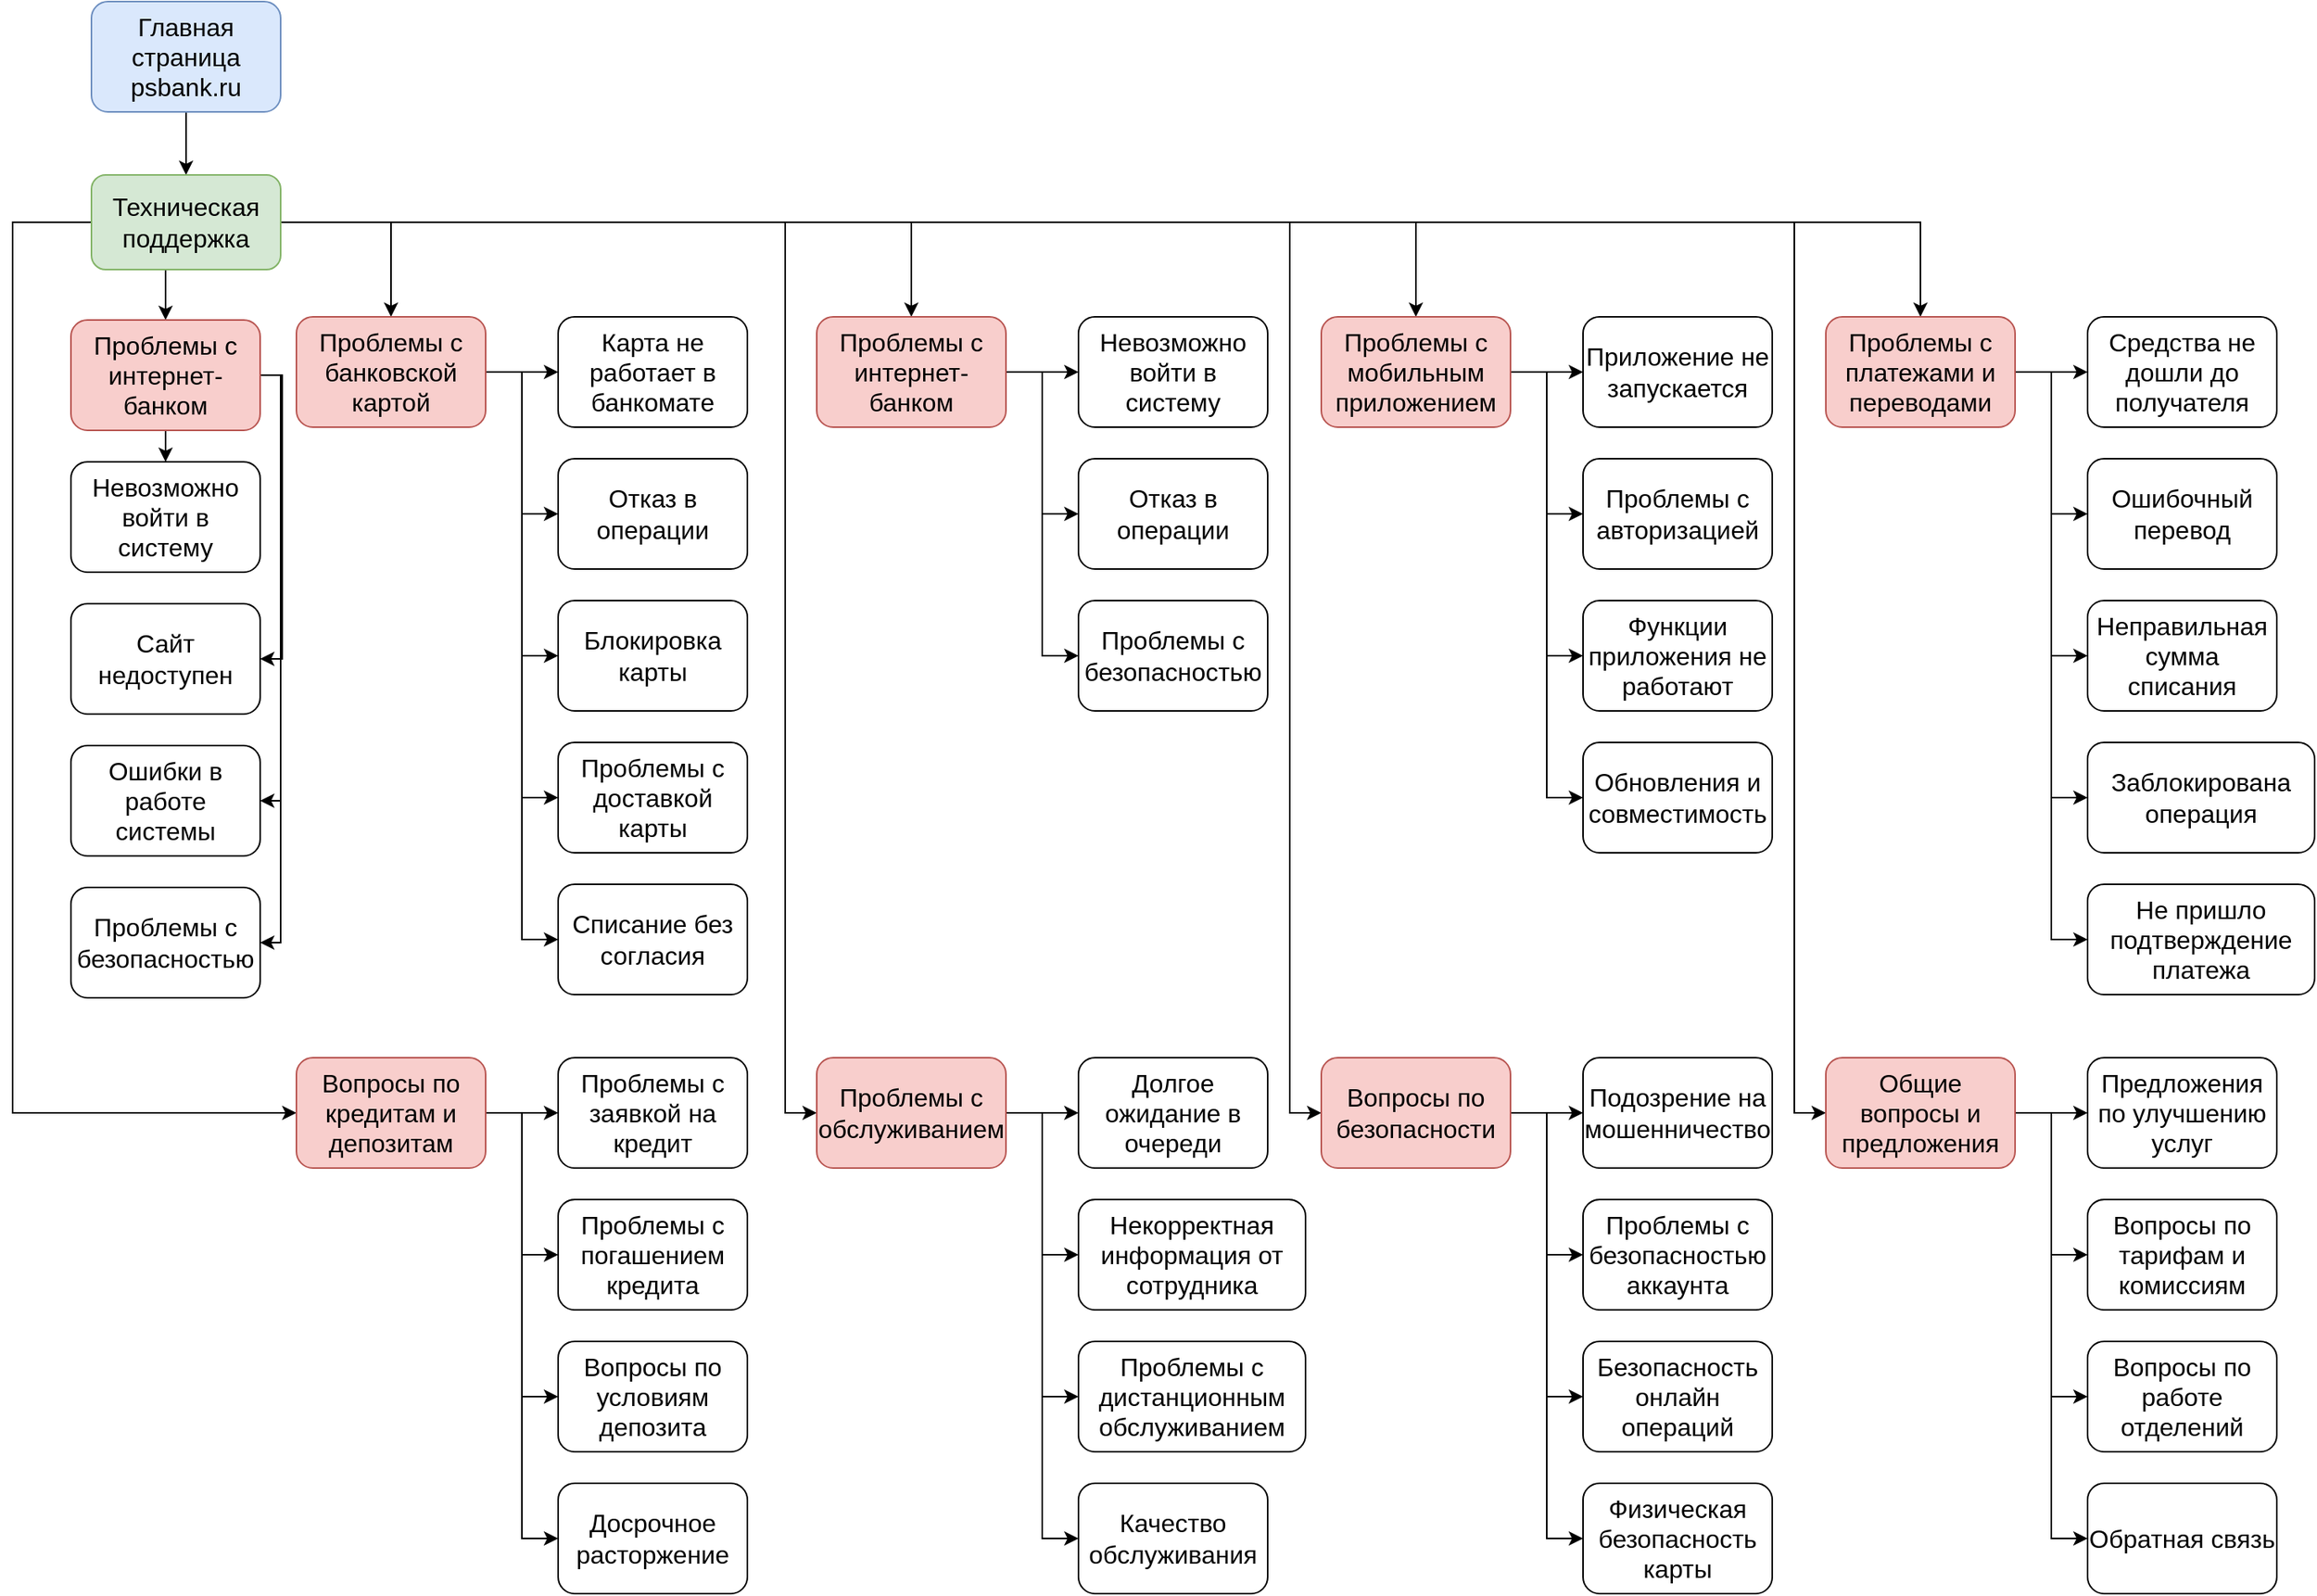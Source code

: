 <mxfile version="24.7.6">
  <diagram name="Page-1" id="uqD9AXdF8S74mFcHDAx9">
    <mxGraphModel dx="1800" dy="1024" grid="1" gridSize="10" guides="1" tooltips="1" connect="1" arrows="1" fold="1" page="1" pageScale="1" pageWidth="827" pageHeight="1169" math="0" shadow="0">
      <root>
        <mxCell id="0" />
        <mxCell id="1" parent="0" />
        <mxCell id="xU_fd4Bu9KeWqhUdjW5N-3" style="edgeStyle=orthogonalEdgeStyle;rounded=0;orthogonalLoop=1;jettySize=auto;html=1;" edge="1" parent="1" source="xU_fd4Bu9KeWqhUdjW5N-1" target="xU_fd4Bu9KeWqhUdjW5N-2">
          <mxGeometry relative="1" as="geometry" />
        </mxCell>
        <mxCell id="xU_fd4Bu9KeWqhUdjW5N-1" value="&lt;font style=&quot;font-size: 16px;&quot;&gt;Главная страница psbank.ru&lt;/font&gt;" style="rounded=1;whiteSpace=wrap;html=1;fillColor=#dae8fc;strokeColor=#6c8ebf;" vertex="1" parent="1">
          <mxGeometry x="350" y="20" width="120" height="70" as="geometry" />
        </mxCell>
        <mxCell id="xU_fd4Bu9KeWqhUdjW5N-5" style="edgeStyle=orthogonalEdgeStyle;rounded=0;orthogonalLoop=1;jettySize=auto;html=1;entryX=0.5;entryY=0;entryDx=0;entryDy=0;" edge="1" parent="1" source="xU_fd4Bu9KeWqhUdjW5N-2" target="xU_fd4Bu9KeWqhUdjW5N-4">
          <mxGeometry relative="1" as="geometry" />
        </mxCell>
        <mxCell id="xU_fd4Bu9KeWqhUdjW5N-27" style="edgeStyle=orthogonalEdgeStyle;rounded=0;orthogonalLoop=1;jettySize=auto;html=1;entryX=0.5;entryY=0;entryDx=0;entryDy=0;" edge="1" parent="1" source="xU_fd4Bu9KeWqhUdjW5N-2" target="xU_fd4Bu9KeWqhUdjW5N-16">
          <mxGeometry relative="1" as="geometry">
            <Array as="points">
              <mxPoint x="397" y="200" />
              <mxPoint x="397" y="200" />
            </Array>
          </mxGeometry>
        </mxCell>
        <mxCell id="xU_fd4Bu9KeWqhUdjW5N-43" style="edgeStyle=orthogonalEdgeStyle;rounded=0;orthogonalLoop=1;jettySize=auto;html=1;entryX=0.5;entryY=0;entryDx=0;entryDy=0;" edge="1" parent="1" source="xU_fd4Bu9KeWqhUdjW5N-2" target="xU_fd4Bu9KeWqhUdjW5N-42">
          <mxGeometry relative="1" as="geometry" />
        </mxCell>
        <mxCell id="xU_fd4Bu9KeWqhUdjW5N-55" style="edgeStyle=orthogonalEdgeStyle;rounded=0;orthogonalLoop=1;jettySize=auto;html=1;entryX=0.5;entryY=0;entryDx=0;entryDy=0;" edge="1" parent="1" source="xU_fd4Bu9KeWqhUdjW5N-2" target="xU_fd4Bu9KeWqhUdjW5N-54">
          <mxGeometry relative="1" as="geometry" />
        </mxCell>
        <mxCell id="xU_fd4Bu9KeWqhUdjW5N-67" style="edgeStyle=orthogonalEdgeStyle;rounded=0;orthogonalLoop=1;jettySize=auto;html=1;" edge="1" parent="1" source="xU_fd4Bu9KeWqhUdjW5N-2" target="xU_fd4Bu9KeWqhUdjW5N-66">
          <mxGeometry relative="1" as="geometry" />
        </mxCell>
        <mxCell id="xU_fd4Bu9KeWqhUdjW5N-112" style="edgeStyle=orthogonalEdgeStyle;rounded=0;orthogonalLoop=1;jettySize=auto;html=1;entryX=0;entryY=0.5;entryDx=0;entryDy=0;" edge="1" parent="1" source="xU_fd4Bu9KeWqhUdjW5N-2" target="xU_fd4Bu9KeWqhUdjW5N-89">
          <mxGeometry relative="1" as="geometry">
            <Array as="points">
              <mxPoint x="790" y="160" />
              <mxPoint x="790" y="725" />
            </Array>
          </mxGeometry>
        </mxCell>
        <mxCell id="xU_fd4Bu9KeWqhUdjW5N-113" style="edgeStyle=orthogonalEdgeStyle;rounded=0;orthogonalLoop=1;jettySize=auto;html=1;entryX=0;entryY=0.5;entryDx=0;entryDy=0;" edge="1" parent="1" source="xU_fd4Bu9KeWqhUdjW5N-2" target="xU_fd4Bu9KeWqhUdjW5N-100">
          <mxGeometry relative="1" as="geometry">
            <Array as="points">
              <mxPoint x="1110" y="160" />
              <mxPoint x="1110" y="725" />
            </Array>
          </mxGeometry>
        </mxCell>
        <mxCell id="xU_fd4Bu9KeWqhUdjW5N-114" style="edgeStyle=orthogonalEdgeStyle;rounded=0;orthogonalLoop=1;jettySize=auto;html=1;entryX=0;entryY=0.5;entryDx=0;entryDy=0;" edge="1" parent="1" source="xU_fd4Bu9KeWqhUdjW5N-2" target="xU_fd4Bu9KeWqhUdjW5N-111">
          <mxGeometry relative="1" as="geometry">
            <Array as="points">
              <mxPoint x="1430" y="160" />
              <mxPoint x="1430" y="725" />
            </Array>
          </mxGeometry>
        </mxCell>
        <mxCell id="xU_fd4Bu9KeWqhUdjW5N-115" style="edgeStyle=orthogonalEdgeStyle;rounded=0;orthogonalLoop=1;jettySize=auto;html=1;entryX=0;entryY=0.5;entryDx=0;entryDy=0;" edge="1" parent="1" source="xU_fd4Bu9KeWqhUdjW5N-2" target="xU_fd4Bu9KeWqhUdjW5N-73">
          <mxGeometry relative="1" as="geometry">
            <Array as="points">
              <mxPoint x="300" y="160" />
              <mxPoint x="300" y="725" />
            </Array>
          </mxGeometry>
        </mxCell>
        <mxCell id="xU_fd4Bu9KeWqhUdjW5N-2" value="&lt;font size=&quot;3&quot;&gt;Техническая поддержка&lt;/font&gt;" style="rounded=1;whiteSpace=wrap;html=1;fillColor=#d5e8d4;strokeColor=#82b366;" vertex="1" parent="1">
          <mxGeometry x="350" y="130" width="120" height="60" as="geometry" />
        </mxCell>
        <mxCell id="xU_fd4Bu9KeWqhUdjW5N-11" style="edgeStyle=orthogonalEdgeStyle;rounded=0;orthogonalLoop=1;jettySize=auto;html=1;" edge="1" parent="1" source="xU_fd4Bu9KeWqhUdjW5N-4" target="xU_fd4Bu9KeWqhUdjW5N-6">
          <mxGeometry relative="1" as="geometry" />
        </mxCell>
        <mxCell id="xU_fd4Bu9KeWqhUdjW5N-12" style="edgeStyle=orthogonalEdgeStyle;rounded=0;orthogonalLoop=1;jettySize=auto;html=1;entryX=0;entryY=0.5;entryDx=0;entryDy=0;" edge="1" parent="1" source="xU_fd4Bu9KeWqhUdjW5N-4" target="xU_fd4Bu9KeWqhUdjW5N-7">
          <mxGeometry relative="1" as="geometry" />
        </mxCell>
        <mxCell id="xU_fd4Bu9KeWqhUdjW5N-13" style="edgeStyle=orthogonalEdgeStyle;rounded=0;orthogonalLoop=1;jettySize=auto;html=1;entryX=0;entryY=0.5;entryDx=0;entryDy=0;" edge="1" parent="1" source="xU_fd4Bu9KeWqhUdjW5N-4" target="xU_fd4Bu9KeWqhUdjW5N-8">
          <mxGeometry relative="1" as="geometry" />
        </mxCell>
        <mxCell id="xU_fd4Bu9KeWqhUdjW5N-14" style="edgeStyle=orthogonalEdgeStyle;rounded=0;orthogonalLoop=1;jettySize=auto;html=1;entryX=0;entryY=0.5;entryDx=0;entryDy=0;" edge="1" parent="1" source="xU_fd4Bu9KeWqhUdjW5N-4" target="xU_fd4Bu9KeWqhUdjW5N-9">
          <mxGeometry relative="1" as="geometry" />
        </mxCell>
        <mxCell id="xU_fd4Bu9KeWqhUdjW5N-15" style="edgeStyle=orthogonalEdgeStyle;rounded=0;orthogonalLoop=1;jettySize=auto;html=1;entryX=0;entryY=0.5;entryDx=0;entryDy=0;" edge="1" parent="1" source="xU_fd4Bu9KeWqhUdjW5N-4" target="xU_fd4Bu9KeWqhUdjW5N-10">
          <mxGeometry relative="1" as="geometry" />
        </mxCell>
        <mxCell id="xU_fd4Bu9KeWqhUdjW5N-4" value="&lt;font size=&quot;3&quot;&gt;Проблемы с банковской картой&lt;/font&gt;" style="rounded=1;whiteSpace=wrap;html=1;fillColor=#f8cecc;strokeColor=#b85450;" vertex="1" parent="1">
          <mxGeometry x="480" y="220" width="120" height="70" as="geometry" />
        </mxCell>
        <mxCell id="xU_fd4Bu9KeWqhUdjW5N-6" value="&lt;font style=&quot;font-size: 16px;&quot;&gt;Карта не работает в банкомате&lt;/font&gt;" style="rounded=1;whiteSpace=wrap;html=1;" vertex="1" parent="1">
          <mxGeometry x="646" y="220" width="120" height="70" as="geometry" />
        </mxCell>
        <mxCell id="xU_fd4Bu9KeWqhUdjW5N-7" value="&lt;font style=&quot;font-size: 16px;&quot;&gt;Отказ в операции&lt;/font&gt;" style="rounded=1;whiteSpace=wrap;html=1;" vertex="1" parent="1">
          <mxGeometry x="646" y="310" width="120" height="70" as="geometry" />
        </mxCell>
        <mxCell id="xU_fd4Bu9KeWqhUdjW5N-8" value="&lt;font style=&quot;font-size: 16px;&quot;&gt;Блокировка карты&lt;/font&gt;" style="rounded=1;whiteSpace=wrap;html=1;" vertex="1" parent="1">
          <mxGeometry x="646" y="400" width="120" height="70" as="geometry" />
        </mxCell>
        <mxCell id="xU_fd4Bu9KeWqhUdjW5N-9" value="&lt;font style=&quot;font-size: 16px;&quot;&gt;Проблемы с доставкой карты&lt;/font&gt;" style="rounded=1;whiteSpace=wrap;html=1;" vertex="1" parent="1">
          <mxGeometry x="646" y="490" width="120" height="70" as="geometry" />
        </mxCell>
        <mxCell id="xU_fd4Bu9KeWqhUdjW5N-10" value="&lt;font style=&quot;font-size: 16px;&quot;&gt;Списание без согласия&lt;/font&gt;" style="rounded=1;whiteSpace=wrap;html=1;" vertex="1" parent="1">
          <mxGeometry x="646" y="580" width="120" height="70" as="geometry" />
        </mxCell>
        <mxCell id="xU_fd4Bu9KeWqhUdjW5N-28" style="edgeStyle=orthogonalEdgeStyle;rounded=0;orthogonalLoop=1;jettySize=auto;html=1;" edge="1" parent="1" source="xU_fd4Bu9KeWqhUdjW5N-16" target="xU_fd4Bu9KeWqhUdjW5N-18">
          <mxGeometry relative="1" as="geometry" />
        </mxCell>
        <mxCell id="xU_fd4Bu9KeWqhUdjW5N-29" style="edgeStyle=orthogonalEdgeStyle;rounded=0;orthogonalLoop=1;jettySize=auto;html=1;entryX=1;entryY=0.5;entryDx=0;entryDy=0;" edge="1" parent="1" source="xU_fd4Bu9KeWqhUdjW5N-16" target="xU_fd4Bu9KeWqhUdjW5N-22">
          <mxGeometry relative="1" as="geometry">
            <Array as="points">
              <mxPoint x="471" y="257" />
              <mxPoint x="471" y="437" />
            </Array>
          </mxGeometry>
        </mxCell>
        <mxCell id="xU_fd4Bu9KeWqhUdjW5N-30" style="edgeStyle=orthogonalEdgeStyle;rounded=0;orthogonalLoop=1;jettySize=auto;html=1;entryX=1;entryY=0.5;entryDx=0;entryDy=0;" edge="1" parent="1" source="xU_fd4Bu9KeWqhUdjW5N-16" target="xU_fd4Bu9KeWqhUdjW5N-23">
          <mxGeometry relative="1" as="geometry">
            <Array as="points">
              <mxPoint x="470" y="257" />
              <mxPoint x="470" y="527" />
            </Array>
          </mxGeometry>
        </mxCell>
        <mxCell id="xU_fd4Bu9KeWqhUdjW5N-31" style="edgeStyle=orthogonalEdgeStyle;rounded=0;orthogonalLoop=1;jettySize=auto;html=1;entryX=1;entryY=0.5;entryDx=0;entryDy=0;" edge="1" parent="1" source="xU_fd4Bu9KeWqhUdjW5N-16" target="xU_fd4Bu9KeWqhUdjW5N-24">
          <mxGeometry relative="1" as="geometry">
            <Array as="points">
              <mxPoint x="470" y="257" />
              <mxPoint x="470" y="617" />
            </Array>
          </mxGeometry>
        </mxCell>
        <mxCell id="xU_fd4Bu9KeWqhUdjW5N-16" value="&lt;font style=&quot;font-size: 16px;&quot;&gt;Проблемы с интернет-банком&lt;/font&gt;" style="rounded=1;whiteSpace=wrap;html=1;fillColor=#f8cecc;strokeColor=#b85450;" vertex="1" parent="1">
          <mxGeometry x="337" y="222" width="120" height="70" as="geometry" />
        </mxCell>
        <mxCell id="xU_fd4Bu9KeWqhUdjW5N-18" value="&lt;font style=&quot;font-size: 16px;&quot;&gt;Невозможно войти в систему&lt;/font&gt;" style="rounded=1;whiteSpace=wrap;html=1;" vertex="1" parent="1">
          <mxGeometry x="337" y="312" width="120" height="70" as="geometry" />
        </mxCell>
        <mxCell id="xU_fd4Bu9KeWqhUdjW5N-22" value="&lt;font style=&quot;font-size: 16px;&quot;&gt;Сайт недоступен&lt;/font&gt;" style="rounded=1;whiteSpace=wrap;html=1;" vertex="1" parent="1">
          <mxGeometry x="337" y="402" width="120" height="70" as="geometry" />
        </mxCell>
        <mxCell id="xU_fd4Bu9KeWqhUdjW5N-23" value="&lt;font style=&quot;font-size: 16px;&quot;&gt;Ошибки в работе системы&lt;/font&gt;" style="rounded=1;whiteSpace=wrap;html=1;" vertex="1" parent="1">
          <mxGeometry x="337" y="492" width="120" height="70" as="geometry" />
        </mxCell>
        <mxCell id="xU_fd4Bu9KeWqhUdjW5N-24" value="&lt;font style=&quot;font-size: 16px;&quot;&gt;Проблемы с безопасностью&lt;/font&gt;" style="rounded=1;whiteSpace=wrap;html=1;" vertex="1" parent="1">
          <mxGeometry x="337" y="582" width="120" height="70" as="geometry" />
        </mxCell>
        <mxCell id="xU_fd4Bu9KeWqhUdjW5N-32" style="edgeStyle=orthogonalEdgeStyle;rounded=0;orthogonalLoop=1;jettySize=auto;html=1;" edge="1" source="xU_fd4Bu9KeWqhUdjW5N-42" target="xU_fd4Bu9KeWqhUdjW5N-37" parent="1">
          <mxGeometry relative="1" as="geometry" />
        </mxCell>
        <mxCell id="xU_fd4Bu9KeWqhUdjW5N-33" style="edgeStyle=orthogonalEdgeStyle;rounded=0;orthogonalLoop=1;jettySize=auto;html=1;entryX=0;entryY=0.5;entryDx=0;entryDy=0;" edge="1" source="xU_fd4Bu9KeWqhUdjW5N-42" target="xU_fd4Bu9KeWqhUdjW5N-38" parent="1">
          <mxGeometry relative="1" as="geometry" />
        </mxCell>
        <mxCell id="xU_fd4Bu9KeWqhUdjW5N-34" style="edgeStyle=orthogonalEdgeStyle;rounded=0;orthogonalLoop=1;jettySize=auto;html=1;entryX=0;entryY=0.5;entryDx=0;entryDy=0;" edge="1" source="xU_fd4Bu9KeWqhUdjW5N-42" target="xU_fd4Bu9KeWqhUdjW5N-39" parent="1">
          <mxGeometry relative="1" as="geometry" />
        </mxCell>
        <mxCell id="xU_fd4Bu9KeWqhUdjW5N-37" value="&lt;font style=&quot;font-size: 16px;&quot;&gt;Невозможно войти в систему&lt;/font&gt;" style="rounded=1;whiteSpace=wrap;html=1;" vertex="1" parent="1">
          <mxGeometry x="976" y="220" width="120" height="70" as="geometry" />
        </mxCell>
        <mxCell id="xU_fd4Bu9KeWqhUdjW5N-38" value="&lt;font style=&quot;font-size: 16px;&quot;&gt;Отказ в операции&lt;/font&gt;" style="rounded=1;whiteSpace=wrap;html=1;" vertex="1" parent="1">
          <mxGeometry x="976" y="310" width="120" height="70" as="geometry" />
        </mxCell>
        <mxCell id="xU_fd4Bu9KeWqhUdjW5N-39" value="&lt;font style=&quot;font-size: 16px;&quot;&gt;Проблемы с безопасностью&lt;/font&gt;" style="rounded=1;whiteSpace=wrap;html=1;" vertex="1" parent="1">
          <mxGeometry x="976" y="400" width="120" height="70" as="geometry" />
        </mxCell>
        <mxCell id="xU_fd4Bu9KeWqhUdjW5N-42" value="&lt;font size=&quot;3&quot;&gt;Проблемы с интернет-банком&lt;/font&gt;" style="rounded=1;whiteSpace=wrap;html=1;fillColor=#f8cecc;strokeColor=#b85450;" vertex="1" parent="1">
          <mxGeometry x="810" y="220" width="120" height="70" as="geometry" />
        </mxCell>
        <mxCell id="xU_fd4Bu9KeWqhUdjW5N-44" style="edgeStyle=orthogonalEdgeStyle;rounded=0;orthogonalLoop=1;jettySize=auto;html=1;" edge="1" source="xU_fd4Bu9KeWqhUdjW5N-54" target="xU_fd4Bu9KeWqhUdjW5N-49" parent="1">
          <mxGeometry relative="1" as="geometry" />
        </mxCell>
        <mxCell id="xU_fd4Bu9KeWqhUdjW5N-45" style="edgeStyle=orthogonalEdgeStyle;rounded=0;orthogonalLoop=1;jettySize=auto;html=1;entryX=0;entryY=0.5;entryDx=0;entryDy=0;" edge="1" source="xU_fd4Bu9KeWqhUdjW5N-54" target="xU_fd4Bu9KeWqhUdjW5N-50" parent="1">
          <mxGeometry relative="1" as="geometry" />
        </mxCell>
        <mxCell id="xU_fd4Bu9KeWqhUdjW5N-46" style="edgeStyle=orthogonalEdgeStyle;rounded=0;orthogonalLoop=1;jettySize=auto;html=1;entryX=0;entryY=0.5;entryDx=0;entryDy=0;" edge="1" source="xU_fd4Bu9KeWqhUdjW5N-54" target="xU_fd4Bu9KeWqhUdjW5N-51" parent="1">
          <mxGeometry relative="1" as="geometry" />
        </mxCell>
        <mxCell id="xU_fd4Bu9KeWqhUdjW5N-47" style="edgeStyle=orthogonalEdgeStyle;rounded=0;orthogonalLoop=1;jettySize=auto;html=1;entryX=0;entryY=0.5;entryDx=0;entryDy=0;" edge="1" source="xU_fd4Bu9KeWqhUdjW5N-54" target="xU_fd4Bu9KeWqhUdjW5N-52" parent="1">
          <mxGeometry relative="1" as="geometry" />
        </mxCell>
        <mxCell id="xU_fd4Bu9KeWqhUdjW5N-49" value="&lt;font style=&quot;font-size: 16px;&quot;&gt;Приложение не запускается&lt;/font&gt;" style="rounded=1;whiteSpace=wrap;html=1;" vertex="1" parent="1">
          <mxGeometry x="1296" y="220" width="120" height="70" as="geometry" />
        </mxCell>
        <mxCell id="xU_fd4Bu9KeWqhUdjW5N-50" value="&lt;font style=&quot;font-size: 16px;&quot;&gt;Проблемы с авторизацией&lt;/font&gt;" style="rounded=1;whiteSpace=wrap;html=1;" vertex="1" parent="1">
          <mxGeometry x="1296" y="310" width="120" height="70" as="geometry" />
        </mxCell>
        <mxCell id="xU_fd4Bu9KeWqhUdjW5N-51" value="&lt;font style=&quot;font-size: 16px;&quot;&gt;Функции приложения не работают&lt;/font&gt;" style="rounded=1;whiteSpace=wrap;html=1;" vertex="1" parent="1">
          <mxGeometry x="1296" y="400" width="120" height="70" as="geometry" />
        </mxCell>
        <mxCell id="xU_fd4Bu9KeWqhUdjW5N-52" value="&lt;font style=&quot;font-size: 16px;&quot;&gt;Обновления и совместимость&lt;/font&gt;" style="rounded=1;whiteSpace=wrap;html=1;" vertex="1" parent="1">
          <mxGeometry x="1296" y="490" width="120" height="70" as="geometry" />
        </mxCell>
        <mxCell id="xU_fd4Bu9KeWqhUdjW5N-54" value="&lt;font size=&quot;3&quot;&gt;Проблемы с мобильным приложением&lt;/font&gt;" style="rounded=1;whiteSpace=wrap;html=1;fillColor=#f8cecc;strokeColor=#b85450;" vertex="1" parent="1">
          <mxGeometry x="1130" y="220" width="120" height="70" as="geometry" />
        </mxCell>
        <mxCell id="xU_fd4Bu9KeWqhUdjW5N-56" style="edgeStyle=orthogonalEdgeStyle;rounded=0;orthogonalLoop=1;jettySize=auto;html=1;" edge="1" source="xU_fd4Bu9KeWqhUdjW5N-66" target="xU_fd4Bu9KeWqhUdjW5N-61" parent="1">
          <mxGeometry relative="1" as="geometry" />
        </mxCell>
        <mxCell id="xU_fd4Bu9KeWqhUdjW5N-57" style="edgeStyle=orthogonalEdgeStyle;rounded=0;orthogonalLoop=1;jettySize=auto;html=1;entryX=0;entryY=0.5;entryDx=0;entryDy=0;" edge="1" source="xU_fd4Bu9KeWqhUdjW5N-66" target="xU_fd4Bu9KeWqhUdjW5N-62" parent="1">
          <mxGeometry relative="1" as="geometry" />
        </mxCell>
        <mxCell id="xU_fd4Bu9KeWqhUdjW5N-58" style="edgeStyle=orthogonalEdgeStyle;rounded=0;orthogonalLoop=1;jettySize=auto;html=1;entryX=0;entryY=0.5;entryDx=0;entryDy=0;" edge="1" source="xU_fd4Bu9KeWqhUdjW5N-66" target="xU_fd4Bu9KeWqhUdjW5N-63" parent="1">
          <mxGeometry relative="1" as="geometry" />
        </mxCell>
        <mxCell id="xU_fd4Bu9KeWqhUdjW5N-59" style="edgeStyle=orthogonalEdgeStyle;rounded=0;orthogonalLoop=1;jettySize=auto;html=1;entryX=0;entryY=0.5;entryDx=0;entryDy=0;" edge="1" source="xU_fd4Bu9KeWqhUdjW5N-66" target="xU_fd4Bu9KeWqhUdjW5N-64" parent="1">
          <mxGeometry relative="1" as="geometry" />
        </mxCell>
        <mxCell id="xU_fd4Bu9KeWqhUdjW5N-60" style="edgeStyle=orthogonalEdgeStyle;rounded=0;orthogonalLoop=1;jettySize=auto;html=1;entryX=0;entryY=0.5;entryDx=0;entryDy=0;" edge="1" source="xU_fd4Bu9KeWqhUdjW5N-66" target="xU_fd4Bu9KeWqhUdjW5N-65" parent="1">
          <mxGeometry relative="1" as="geometry" />
        </mxCell>
        <mxCell id="xU_fd4Bu9KeWqhUdjW5N-61" value="&lt;font style=&quot;font-size: 16px;&quot;&gt;Средства не дошли до получателя&lt;/font&gt;" style="rounded=1;whiteSpace=wrap;html=1;" vertex="1" parent="1">
          <mxGeometry x="1616" y="220" width="120" height="70" as="geometry" />
        </mxCell>
        <mxCell id="xU_fd4Bu9KeWqhUdjW5N-62" value="&lt;font style=&quot;font-size: 16px;&quot;&gt;Ошибочный перевод&lt;/font&gt;" style="rounded=1;whiteSpace=wrap;html=1;" vertex="1" parent="1">
          <mxGeometry x="1616" y="310" width="120" height="70" as="geometry" />
        </mxCell>
        <mxCell id="xU_fd4Bu9KeWqhUdjW5N-63" value="&lt;font style=&quot;font-size: 16px;&quot;&gt;Неправильная сумма списания&lt;/font&gt;" style="rounded=1;whiteSpace=wrap;html=1;" vertex="1" parent="1">
          <mxGeometry x="1616" y="400" width="120" height="70" as="geometry" />
        </mxCell>
        <mxCell id="xU_fd4Bu9KeWqhUdjW5N-64" value="&lt;font style=&quot;font-size: 16px;&quot;&gt;Заблокирована операция&lt;/font&gt;" style="rounded=1;whiteSpace=wrap;html=1;" vertex="1" parent="1">
          <mxGeometry x="1616" y="490" width="144" height="70" as="geometry" />
        </mxCell>
        <mxCell id="xU_fd4Bu9KeWqhUdjW5N-65" value="&lt;font style=&quot;font-size: 16px;&quot;&gt;Не пришло подтверждение платежа&lt;/font&gt;" style="rounded=1;whiteSpace=wrap;html=1;" vertex="1" parent="1">
          <mxGeometry x="1616" y="580" width="144" height="70" as="geometry" />
        </mxCell>
        <mxCell id="xU_fd4Bu9KeWqhUdjW5N-66" value="&lt;font size=&quot;3&quot;&gt;Проблемы с платежами и переводами&lt;/font&gt;" style="rounded=1;whiteSpace=wrap;html=1;fillColor=#f8cecc;strokeColor=#b85450;" vertex="1" parent="1">
          <mxGeometry x="1450" y="220" width="120" height="70" as="geometry" />
        </mxCell>
        <mxCell id="xU_fd4Bu9KeWqhUdjW5N-68" style="edgeStyle=orthogonalEdgeStyle;rounded=0;orthogonalLoop=1;jettySize=auto;html=1;" edge="1" source="xU_fd4Bu9KeWqhUdjW5N-73" target="xU_fd4Bu9KeWqhUdjW5N-74" parent="1">
          <mxGeometry relative="1" as="geometry" />
        </mxCell>
        <mxCell id="xU_fd4Bu9KeWqhUdjW5N-69" style="edgeStyle=orthogonalEdgeStyle;rounded=0;orthogonalLoop=1;jettySize=auto;html=1;entryX=0;entryY=0.5;entryDx=0;entryDy=0;" edge="1" source="xU_fd4Bu9KeWqhUdjW5N-73" target="xU_fd4Bu9KeWqhUdjW5N-75" parent="1">
          <mxGeometry relative="1" as="geometry" />
        </mxCell>
        <mxCell id="xU_fd4Bu9KeWqhUdjW5N-70" style="edgeStyle=orthogonalEdgeStyle;rounded=0;orthogonalLoop=1;jettySize=auto;html=1;entryX=0;entryY=0.5;entryDx=0;entryDy=0;" edge="1" source="xU_fd4Bu9KeWqhUdjW5N-73" target="xU_fd4Bu9KeWqhUdjW5N-76" parent="1">
          <mxGeometry relative="1" as="geometry" />
        </mxCell>
        <mxCell id="xU_fd4Bu9KeWqhUdjW5N-71" style="edgeStyle=orthogonalEdgeStyle;rounded=0;orthogonalLoop=1;jettySize=auto;html=1;entryX=0;entryY=0.5;entryDx=0;entryDy=0;" edge="1" source="xU_fd4Bu9KeWqhUdjW5N-73" target="xU_fd4Bu9KeWqhUdjW5N-77" parent="1">
          <mxGeometry relative="1" as="geometry" />
        </mxCell>
        <mxCell id="xU_fd4Bu9KeWqhUdjW5N-73" value="&lt;font size=&quot;3&quot;&gt;Вопросы по кредитам и депозитам&lt;/font&gt;" style="rounded=1;whiteSpace=wrap;html=1;fillColor=#f8cecc;strokeColor=#b85450;" vertex="1" parent="1">
          <mxGeometry x="480" y="690" width="120" height="70" as="geometry" />
        </mxCell>
        <mxCell id="xU_fd4Bu9KeWqhUdjW5N-74" value="&lt;font style=&quot;font-size: 16px;&quot;&gt;Проблемы с заявкой на кредит&lt;/font&gt;" style="rounded=1;whiteSpace=wrap;html=1;" vertex="1" parent="1">
          <mxGeometry x="646" y="690" width="120" height="70" as="geometry" />
        </mxCell>
        <mxCell id="xU_fd4Bu9KeWqhUdjW5N-75" value="&lt;font style=&quot;font-size: 16px;&quot;&gt;Проблемы с погашением кредита&lt;/font&gt;" style="rounded=1;whiteSpace=wrap;html=1;" vertex="1" parent="1">
          <mxGeometry x="646" y="780" width="120" height="70" as="geometry" />
        </mxCell>
        <mxCell id="xU_fd4Bu9KeWqhUdjW5N-76" value="&lt;font style=&quot;font-size: 16px;&quot;&gt;Вопросы по условиям депозита&lt;/font&gt;" style="rounded=1;whiteSpace=wrap;html=1;" vertex="1" parent="1">
          <mxGeometry x="646" y="870" width="120" height="70" as="geometry" />
        </mxCell>
        <mxCell id="xU_fd4Bu9KeWqhUdjW5N-77" value="&lt;font style=&quot;font-size: 16px;&quot;&gt;Досрочное расторжение&lt;/font&gt;" style="rounded=1;whiteSpace=wrap;html=1;" vertex="1" parent="1">
          <mxGeometry x="646" y="960" width="120" height="70" as="geometry" />
        </mxCell>
        <mxCell id="xU_fd4Bu9KeWqhUdjW5N-79" style="edgeStyle=orthogonalEdgeStyle;rounded=0;orthogonalLoop=1;jettySize=auto;html=1;" edge="1" source="xU_fd4Bu9KeWqhUdjW5N-89" target="xU_fd4Bu9KeWqhUdjW5N-84" parent="1">
          <mxGeometry relative="1" as="geometry" />
        </mxCell>
        <mxCell id="xU_fd4Bu9KeWqhUdjW5N-80" style="edgeStyle=orthogonalEdgeStyle;rounded=0;orthogonalLoop=1;jettySize=auto;html=1;entryX=0;entryY=0.5;entryDx=0;entryDy=0;" edge="1" source="xU_fd4Bu9KeWqhUdjW5N-89" target="xU_fd4Bu9KeWqhUdjW5N-85" parent="1">
          <mxGeometry relative="1" as="geometry" />
        </mxCell>
        <mxCell id="xU_fd4Bu9KeWqhUdjW5N-81" style="edgeStyle=orthogonalEdgeStyle;rounded=0;orthogonalLoop=1;jettySize=auto;html=1;entryX=0;entryY=0.5;entryDx=0;entryDy=0;" edge="1" source="xU_fd4Bu9KeWqhUdjW5N-89" target="xU_fd4Bu9KeWqhUdjW5N-86" parent="1">
          <mxGeometry relative="1" as="geometry" />
        </mxCell>
        <mxCell id="xU_fd4Bu9KeWqhUdjW5N-82" style="edgeStyle=orthogonalEdgeStyle;rounded=0;orthogonalLoop=1;jettySize=auto;html=1;entryX=0;entryY=0.5;entryDx=0;entryDy=0;" edge="1" source="xU_fd4Bu9KeWqhUdjW5N-89" target="xU_fd4Bu9KeWqhUdjW5N-87" parent="1">
          <mxGeometry relative="1" as="geometry" />
        </mxCell>
        <mxCell id="xU_fd4Bu9KeWqhUdjW5N-84" value="&lt;font style=&quot;font-size: 16px;&quot;&gt;Долгое ожидание в очереди&lt;/font&gt;" style="rounded=1;whiteSpace=wrap;html=1;" vertex="1" parent="1">
          <mxGeometry x="976" y="690" width="120" height="70" as="geometry" />
        </mxCell>
        <mxCell id="xU_fd4Bu9KeWqhUdjW5N-85" value="&lt;font style=&quot;font-size: 16px;&quot;&gt;Некорректная информация от сотрудника&lt;/font&gt;" style="rounded=1;whiteSpace=wrap;html=1;" vertex="1" parent="1">
          <mxGeometry x="976" y="780" width="144" height="70" as="geometry" />
        </mxCell>
        <mxCell id="xU_fd4Bu9KeWqhUdjW5N-86" value="&lt;font style=&quot;font-size: 16px;&quot;&gt;Проблемы с дистанционным обслуживанием&lt;/font&gt;" style="rounded=1;whiteSpace=wrap;html=1;" vertex="1" parent="1">
          <mxGeometry x="976" y="870" width="144" height="70" as="geometry" />
        </mxCell>
        <mxCell id="xU_fd4Bu9KeWqhUdjW5N-87" value="&lt;font style=&quot;font-size: 16px;&quot;&gt;Качество обслуживания&lt;/font&gt;" style="rounded=1;whiteSpace=wrap;html=1;" vertex="1" parent="1">
          <mxGeometry x="976" y="960" width="120" height="70" as="geometry" />
        </mxCell>
        <mxCell id="xU_fd4Bu9KeWqhUdjW5N-89" value="&lt;font size=&quot;3&quot;&gt;Проблемы с обслуживанием&lt;/font&gt;" style="rounded=1;whiteSpace=wrap;html=1;fillColor=#f8cecc;strokeColor=#b85450;" vertex="1" parent="1">
          <mxGeometry x="810" y="690" width="120" height="70" as="geometry" />
        </mxCell>
        <mxCell id="xU_fd4Bu9KeWqhUdjW5N-90" style="edgeStyle=orthogonalEdgeStyle;rounded=0;orthogonalLoop=1;jettySize=auto;html=1;" edge="1" source="xU_fd4Bu9KeWqhUdjW5N-100" target="xU_fd4Bu9KeWqhUdjW5N-95" parent="1">
          <mxGeometry relative="1" as="geometry" />
        </mxCell>
        <mxCell id="xU_fd4Bu9KeWqhUdjW5N-91" style="edgeStyle=orthogonalEdgeStyle;rounded=0;orthogonalLoop=1;jettySize=auto;html=1;entryX=0;entryY=0.5;entryDx=0;entryDy=0;" edge="1" source="xU_fd4Bu9KeWqhUdjW5N-100" target="xU_fd4Bu9KeWqhUdjW5N-96" parent="1">
          <mxGeometry relative="1" as="geometry" />
        </mxCell>
        <mxCell id="xU_fd4Bu9KeWqhUdjW5N-92" style="edgeStyle=orthogonalEdgeStyle;rounded=0;orthogonalLoop=1;jettySize=auto;html=1;entryX=0;entryY=0.5;entryDx=0;entryDy=0;" edge="1" source="xU_fd4Bu9KeWqhUdjW5N-100" target="xU_fd4Bu9KeWqhUdjW5N-97" parent="1">
          <mxGeometry relative="1" as="geometry" />
        </mxCell>
        <mxCell id="xU_fd4Bu9KeWqhUdjW5N-93" style="edgeStyle=orthogonalEdgeStyle;rounded=0;orthogonalLoop=1;jettySize=auto;html=1;entryX=0;entryY=0.5;entryDx=0;entryDy=0;" edge="1" source="xU_fd4Bu9KeWqhUdjW5N-100" target="xU_fd4Bu9KeWqhUdjW5N-98" parent="1">
          <mxGeometry relative="1" as="geometry" />
        </mxCell>
        <mxCell id="xU_fd4Bu9KeWqhUdjW5N-95" value="&lt;font style=&quot;font-size: 16px;&quot;&gt;Подозрение на мошенничество&lt;/font&gt;" style="rounded=1;whiteSpace=wrap;html=1;" vertex="1" parent="1">
          <mxGeometry x="1296" y="690" width="120" height="70" as="geometry" />
        </mxCell>
        <mxCell id="xU_fd4Bu9KeWqhUdjW5N-96" value="&lt;font style=&quot;font-size: 16px;&quot;&gt;Проблемы с безопасностью аккаунта&lt;/font&gt;" style="rounded=1;whiteSpace=wrap;html=1;" vertex="1" parent="1">
          <mxGeometry x="1296" y="780" width="120" height="70" as="geometry" />
        </mxCell>
        <mxCell id="xU_fd4Bu9KeWqhUdjW5N-97" value="&lt;font style=&quot;font-size: 16px;&quot;&gt;Безопасность онлайн операций&lt;/font&gt;" style="rounded=1;whiteSpace=wrap;html=1;" vertex="1" parent="1">
          <mxGeometry x="1296" y="870" width="120" height="70" as="geometry" />
        </mxCell>
        <mxCell id="xU_fd4Bu9KeWqhUdjW5N-98" value="&lt;font style=&quot;font-size: 16px;&quot;&gt;Физическая безопасность карты&lt;/font&gt;" style="rounded=1;whiteSpace=wrap;html=1;" vertex="1" parent="1">
          <mxGeometry x="1296" y="960" width="120" height="70" as="geometry" />
        </mxCell>
        <mxCell id="xU_fd4Bu9KeWqhUdjW5N-100" value="&lt;font size=&quot;3&quot;&gt;Вопросы по безопасности&lt;/font&gt;" style="rounded=1;whiteSpace=wrap;html=1;fillColor=#f8cecc;strokeColor=#b85450;" vertex="1" parent="1">
          <mxGeometry x="1130" y="690" width="120" height="70" as="geometry" />
        </mxCell>
        <mxCell id="xU_fd4Bu9KeWqhUdjW5N-101" style="edgeStyle=orthogonalEdgeStyle;rounded=0;orthogonalLoop=1;jettySize=auto;html=1;" edge="1" source="xU_fd4Bu9KeWqhUdjW5N-111" target="xU_fd4Bu9KeWqhUdjW5N-106" parent="1">
          <mxGeometry relative="1" as="geometry" />
        </mxCell>
        <mxCell id="xU_fd4Bu9KeWqhUdjW5N-102" style="edgeStyle=orthogonalEdgeStyle;rounded=0;orthogonalLoop=1;jettySize=auto;html=1;entryX=0;entryY=0.5;entryDx=0;entryDy=0;" edge="1" source="xU_fd4Bu9KeWqhUdjW5N-111" target="xU_fd4Bu9KeWqhUdjW5N-107" parent="1">
          <mxGeometry relative="1" as="geometry" />
        </mxCell>
        <mxCell id="xU_fd4Bu9KeWqhUdjW5N-103" style="edgeStyle=orthogonalEdgeStyle;rounded=0;orthogonalLoop=1;jettySize=auto;html=1;entryX=0;entryY=0.5;entryDx=0;entryDy=0;" edge="1" source="xU_fd4Bu9KeWqhUdjW5N-111" target="xU_fd4Bu9KeWqhUdjW5N-108" parent="1">
          <mxGeometry relative="1" as="geometry" />
        </mxCell>
        <mxCell id="xU_fd4Bu9KeWqhUdjW5N-104" style="edgeStyle=orthogonalEdgeStyle;rounded=0;orthogonalLoop=1;jettySize=auto;html=1;entryX=0;entryY=0.5;entryDx=0;entryDy=0;" edge="1" source="xU_fd4Bu9KeWqhUdjW5N-111" target="xU_fd4Bu9KeWqhUdjW5N-109" parent="1">
          <mxGeometry relative="1" as="geometry" />
        </mxCell>
        <mxCell id="xU_fd4Bu9KeWqhUdjW5N-106" value="&lt;font style=&quot;font-size: 16px;&quot;&gt;Предложения по улучшению услуг&lt;/font&gt;" style="rounded=1;whiteSpace=wrap;html=1;" vertex="1" parent="1">
          <mxGeometry x="1616" y="690" width="120" height="70" as="geometry" />
        </mxCell>
        <mxCell id="xU_fd4Bu9KeWqhUdjW5N-107" value="&lt;font style=&quot;font-size: 16px;&quot;&gt;Вопросы по тарифам и комиссиям&lt;/font&gt;" style="rounded=1;whiteSpace=wrap;html=1;" vertex="1" parent="1">
          <mxGeometry x="1616" y="780" width="120" height="70" as="geometry" />
        </mxCell>
        <mxCell id="xU_fd4Bu9KeWqhUdjW5N-108" value="&lt;font style=&quot;font-size: 16px;&quot;&gt;Вопросы по работе отделений&lt;/font&gt;" style="rounded=1;whiteSpace=wrap;html=1;" vertex="1" parent="1">
          <mxGeometry x="1616" y="870" width="120" height="70" as="geometry" />
        </mxCell>
        <mxCell id="xU_fd4Bu9KeWqhUdjW5N-109" value="&lt;font style=&quot;font-size: 16px;&quot;&gt;Обратная связь&lt;/font&gt;" style="rounded=1;whiteSpace=wrap;html=1;" vertex="1" parent="1">
          <mxGeometry x="1616" y="960" width="120" height="70" as="geometry" />
        </mxCell>
        <mxCell id="xU_fd4Bu9KeWqhUdjW5N-111" value="&lt;font size=&quot;3&quot;&gt;Общие вопросы и предложения&lt;/font&gt;" style="rounded=1;whiteSpace=wrap;html=1;fillColor=#f8cecc;strokeColor=#b85450;" vertex="1" parent="1">
          <mxGeometry x="1450" y="690" width="120" height="70" as="geometry" />
        </mxCell>
      </root>
    </mxGraphModel>
  </diagram>
</mxfile>
